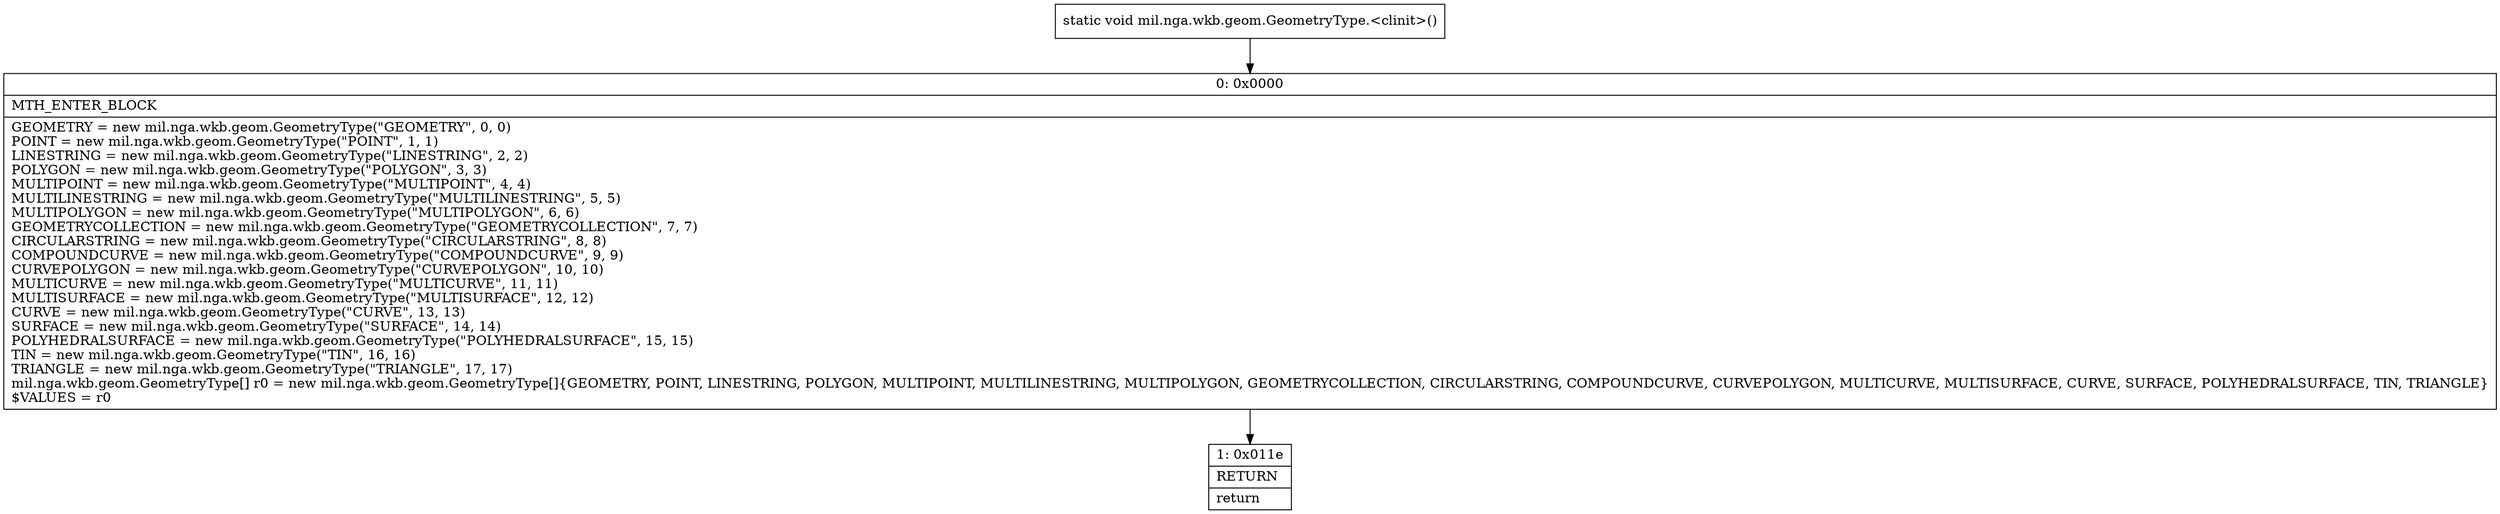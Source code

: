 digraph "CFG formil.nga.wkb.geom.GeometryType.\<clinit\>()V" {
Node_0 [shape=record,label="{0\:\ 0x0000|MTH_ENTER_BLOCK\l|GEOMETRY = new mil.nga.wkb.geom.GeometryType(\"GEOMETRY\", 0, 0)\lPOINT = new mil.nga.wkb.geom.GeometryType(\"POINT\", 1, 1)\lLINESTRING = new mil.nga.wkb.geom.GeometryType(\"LINESTRING\", 2, 2)\lPOLYGON = new mil.nga.wkb.geom.GeometryType(\"POLYGON\", 3, 3)\lMULTIPOINT = new mil.nga.wkb.geom.GeometryType(\"MULTIPOINT\", 4, 4)\lMULTILINESTRING = new mil.nga.wkb.geom.GeometryType(\"MULTILINESTRING\", 5, 5)\lMULTIPOLYGON = new mil.nga.wkb.geom.GeometryType(\"MULTIPOLYGON\", 6, 6)\lGEOMETRYCOLLECTION = new mil.nga.wkb.geom.GeometryType(\"GEOMETRYCOLLECTION\", 7, 7)\lCIRCULARSTRING = new mil.nga.wkb.geom.GeometryType(\"CIRCULARSTRING\", 8, 8)\lCOMPOUNDCURVE = new mil.nga.wkb.geom.GeometryType(\"COMPOUNDCURVE\", 9, 9)\lCURVEPOLYGON = new mil.nga.wkb.geom.GeometryType(\"CURVEPOLYGON\", 10, 10)\lMULTICURVE = new mil.nga.wkb.geom.GeometryType(\"MULTICURVE\", 11, 11)\lMULTISURFACE = new mil.nga.wkb.geom.GeometryType(\"MULTISURFACE\", 12, 12)\lCURVE = new mil.nga.wkb.geom.GeometryType(\"CURVE\", 13, 13)\lSURFACE = new mil.nga.wkb.geom.GeometryType(\"SURFACE\", 14, 14)\lPOLYHEDRALSURFACE = new mil.nga.wkb.geom.GeometryType(\"POLYHEDRALSURFACE\", 15, 15)\lTIN = new mil.nga.wkb.geom.GeometryType(\"TIN\", 16, 16)\lTRIANGLE = new mil.nga.wkb.geom.GeometryType(\"TRIANGLE\", 17, 17)\lmil.nga.wkb.geom.GeometryType[] r0 = new mil.nga.wkb.geom.GeometryType[]\{GEOMETRY, POINT, LINESTRING, POLYGON, MULTIPOINT, MULTILINESTRING, MULTIPOLYGON, GEOMETRYCOLLECTION, CIRCULARSTRING, COMPOUNDCURVE, CURVEPOLYGON, MULTICURVE, MULTISURFACE, CURVE, SURFACE, POLYHEDRALSURFACE, TIN, TRIANGLE\}\l$VALUES = r0\l}"];
Node_1 [shape=record,label="{1\:\ 0x011e|RETURN\l|return\l}"];
MethodNode[shape=record,label="{static void mil.nga.wkb.geom.GeometryType.\<clinit\>() }"];
MethodNode -> Node_0;
Node_0 -> Node_1;
}

